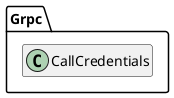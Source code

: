 @startuml
set namespaceSeparator \\
hide members
hide << alias >> circle

class Grpc\\CallCredentials
@enduml
